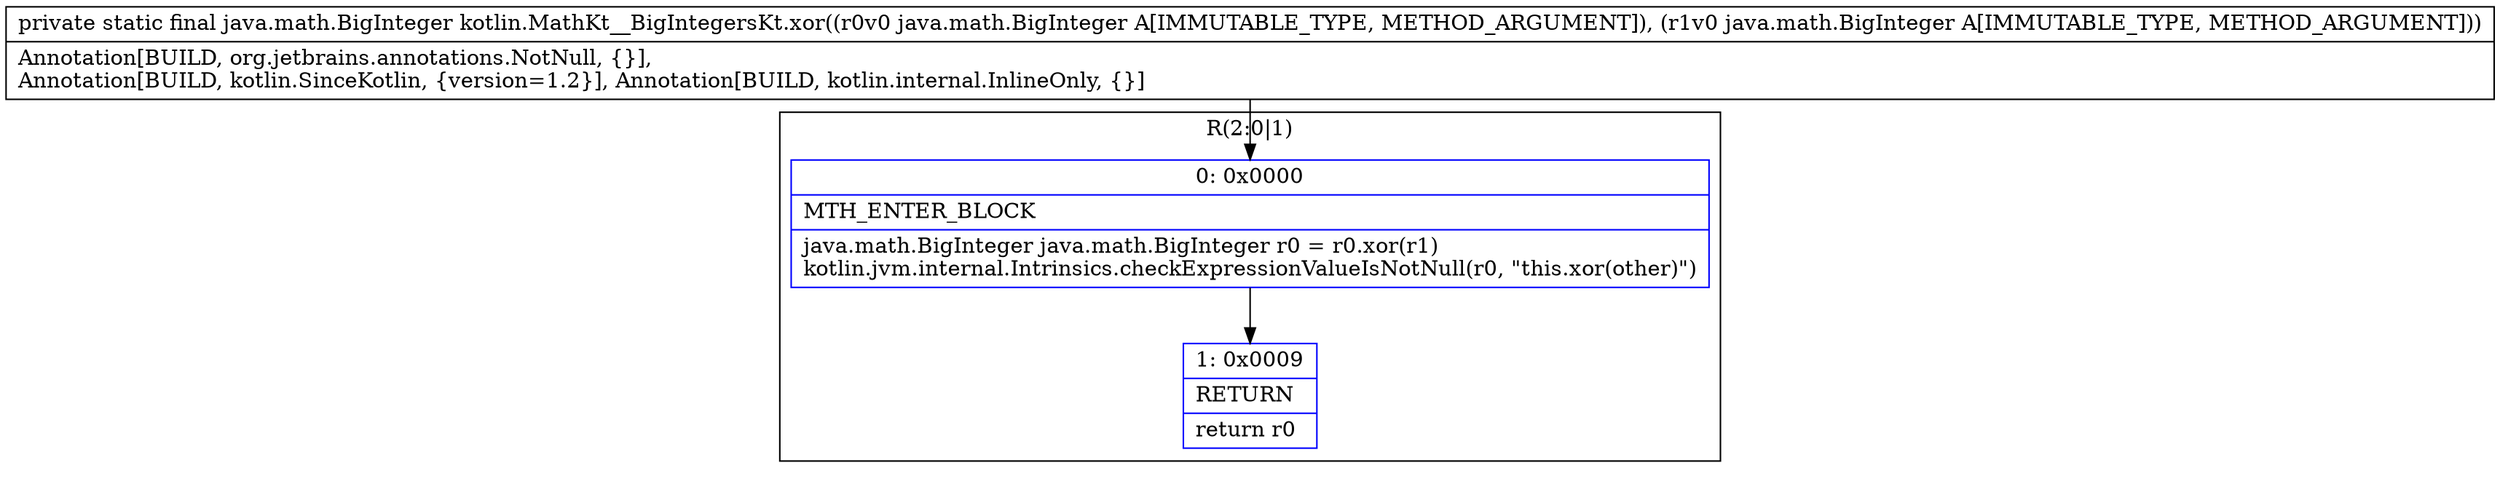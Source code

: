 digraph "CFG forkotlin.MathKt__BigIntegersKt.xor(Ljava\/math\/BigInteger;Ljava\/math\/BigInteger;)Ljava\/math\/BigInteger;" {
subgraph cluster_Region_1751255338 {
label = "R(2:0|1)";
node [shape=record,color=blue];
Node_0 [shape=record,label="{0\:\ 0x0000|MTH_ENTER_BLOCK\l|java.math.BigInteger java.math.BigInteger r0 = r0.xor(r1)\lkotlin.jvm.internal.Intrinsics.checkExpressionValueIsNotNull(r0, \"this.xor(other)\")\l}"];
Node_1 [shape=record,label="{1\:\ 0x0009|RETURN\l|return r0\l}"];
}
MethodNode[shape=record,label="{private static final java.math.BigInteger kotlin.MathKt__BigIntegersKt.xor((r0v0 java.math.BigInteger A[IMMUTABLE_TYPE, METHOD_ARGUMENT]), (r1v0 java.math.BigInteger A[IMMUTABLE_TYPE, METHOD_ARGUMENT]))  | Annotation[BUILD, org.jetbrains.annotations.NotNull, \{\}], \lAnnotation[BUILD, kotlin.SinceKotlin, \{version=1.2\}], Annotation[BUILD, kotlin.internal.InlineOnly, \{\}]\l}"];
MethodNode -> Node_0;
Node_0 -> Node_1;
}

